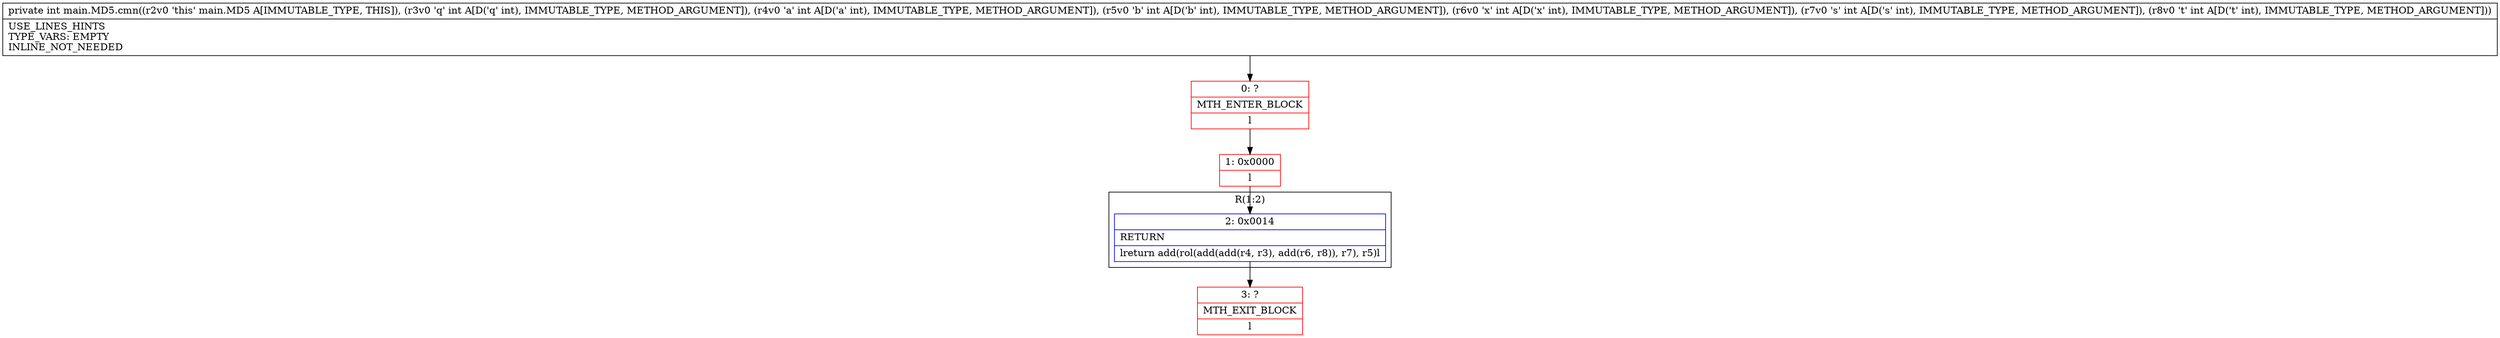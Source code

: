 digraph "CFG formain.MD5.cmn(IIIIII)I" {
subgraph cluster_Region_1599465253 {
label = "R(1:2)";
node [shape=record,color=blue];
Node_2 [shape=record,label="{2\:\ 0x0014|RETURN\l|lreturn add(rol(add(add(r4, r3), add(r6, r8)), r7), r5)l}"];
}
Node_0 [shape=record,color=red,label="{0\:\ ?|MTH_ENTER_BLOCK\l|l}"];
Node_1 [shape=record,color=red,label="{1\:\ 0x0000|l}"];
Node_3 [shape=record,color=red,label="{3\:\ ?|MTH_EXIT_BLOCK\l|l}"];
MethodNode[shape=record,label="{private int main.MD5.cmn((r2v0 'this' main.MD5 A[IMMUTABLE_TYPE, THIS]), (r3v0 'q' int A[D('q' int), IMMUTABLE_TYPE, METHOD_ARGUMENT]), (r4v0 'a' int A[D('a' int), IMMUTABLE_TYPE, METHOD_ARGUMENT]), (r5v0 'b' int A[D('b' int), IMMUTABLE_TYPE, METHOD_ARGUMENT]), (r6v0 'x' int A[D('x' int), IMMUTABLE_TYPE, METHOD_ARGUMENT]), (r7v0 's' int A[D('s' int), IMMUTABLE_TYPE, METHOD_ARGUMENT]), (r8v0 't' int A[D('t' int), IMMUTABLE_TYPE, METHOD_ARGUMENT]))  | USE_LINES_HINTS\lTYPE_VARS: EMPTY\lINLINE_NOT_NEEDED\l}"];
MethodNode -> Node_0;
Node_2 -> Node_3;
Node_0 -> Node_1;
Node_1 -> Node_2;
}

